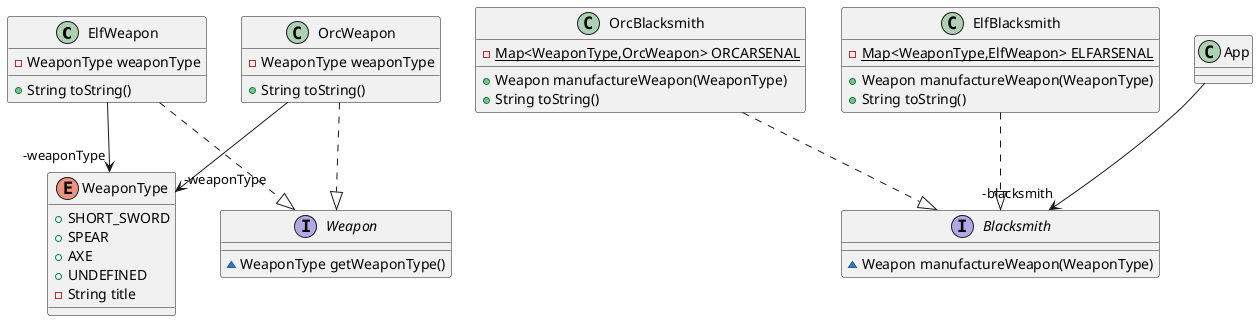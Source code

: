 @startuml
class ElfWeapon {
- WeaponType weaponType
+ String toString()
}
class OrcBlacksmith {
- {static} Map<WeaponType,OrcWeapon> ORCARSENAL
+ Weapon manufactureWeapon(WeaponType)
+ String toString()
}
enum WeaponType {
+  SHORT_SWORD
+  SPEAR
+  AXE
+  UNDEFINED
- String title
}
interface Weapon {
~ WeaponType getWeaponType()
}
class OrcWeapon {
- WeaponType weaponType
+ String toString()
}
class ElfBlacksmith {
- {static} Map<WeaponType,ElfWeapon> ELFARSENAL
+ Weapon manufactureWeapon(WeaponType)
+ String toString()
}
interface Blacksmith {
~ Weapon manufactureWeapon(WeaponType)
}


ElfWeapon -->  "-weaponType" WeaponType
OrcWeapon -->  "-weaponType" WeaponType
App -->  "-blacksmith" Blacksmith
ElfBlacksmith ..|> Blacksmith
ElfWeapon ..|> Weapon
OrcBlacksmith ..|> Blacksmith
OrcWeapon ..|> Weapon
@enduml